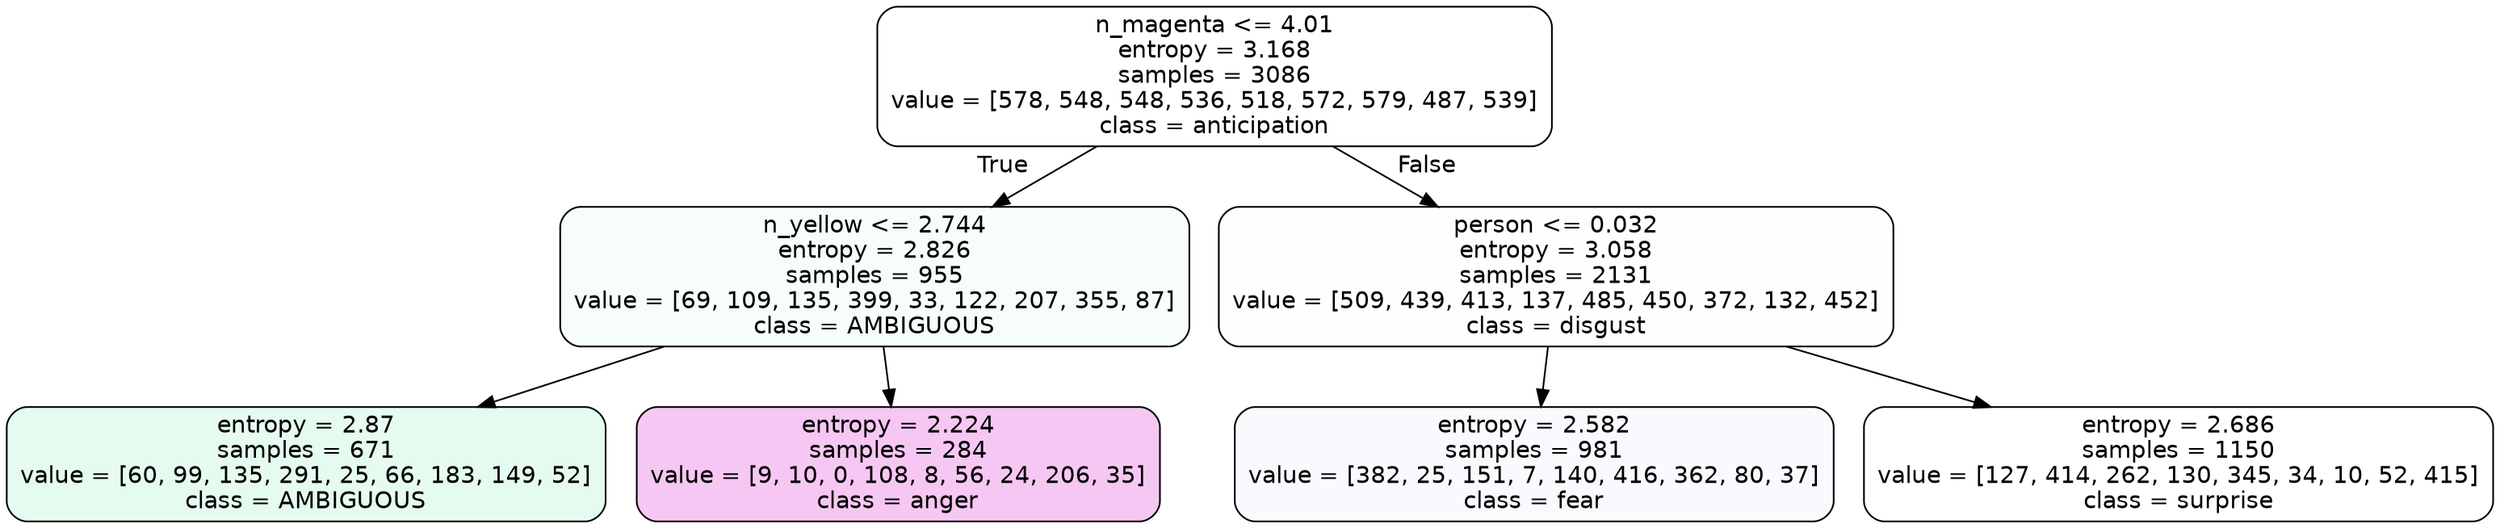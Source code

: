 digraph Tree {
node [shape=box, style="filled, rounded", color="black", fontname=helvetica] ;
edge [fontname=helvetica] ;
0 [label="n_magenta <= 4.01\nentropy = 3.168\nsamples = 3086\nvalue = [578, 548, 548, 536, 518, 572, 579, 487, 539]\nclass = anticipation", fillcolor="#8139e500"] ;
1 [label="n_yellow <= 2.744\nentropy = 2.826\nsamples = 955\nvalue = [69, 109, 135, 399, 33, 122, 207, 355, 87]\nclass = AMBIGUOUS", fillcolor="#39e5810a"] ;
0 -> 1 [labeldistance=2.5, labelangle=45, headlabel="True"] ;
2 [label="entropy = 2.87\nsamples = 671\nvalue = [60, 99, 135, 291, 25, 66, 183, 149, 52]\nclass = AMBIGUOUS", fillcolor="#39e5811f"] ;
1 -> 2 ;
3 [label="entropy = 2.224\nsamples = 284\nvalue = [9, 10, 0, 108, 8, 56, 24, 206, 35]\nclass = anger", fillcolor="#e539d748"] ;
1 -> 3 ;
4 [label="person <= 0.032\nentropy = 3.058\nsamples = 2131\nvalue = [509, 439, 413, 137, 485, 450, 372, 132, 452]\nclass = disgust", fillcolor="#e5813902"] ;
0 -> 4 [labeldistance=2.5, labelangle=-45, headlabel="False"] ;
5 [label="entropy = 2.582\nsamples = 981\nvalue = [382, 25, 151, 7, 140, 416, 362, 80, 37]\nclass = fear", fillcolor="#3964e507"] ;
4 -> 5 ;
6 [label="entropy = 2.686\nsamples = 1150\nvalue = [127, 414, 262, 130, 345, 34, 10, 52, 415]\nclass = surprise", fillcolor="#e5396400"] ;
4 -> 6 ;
}